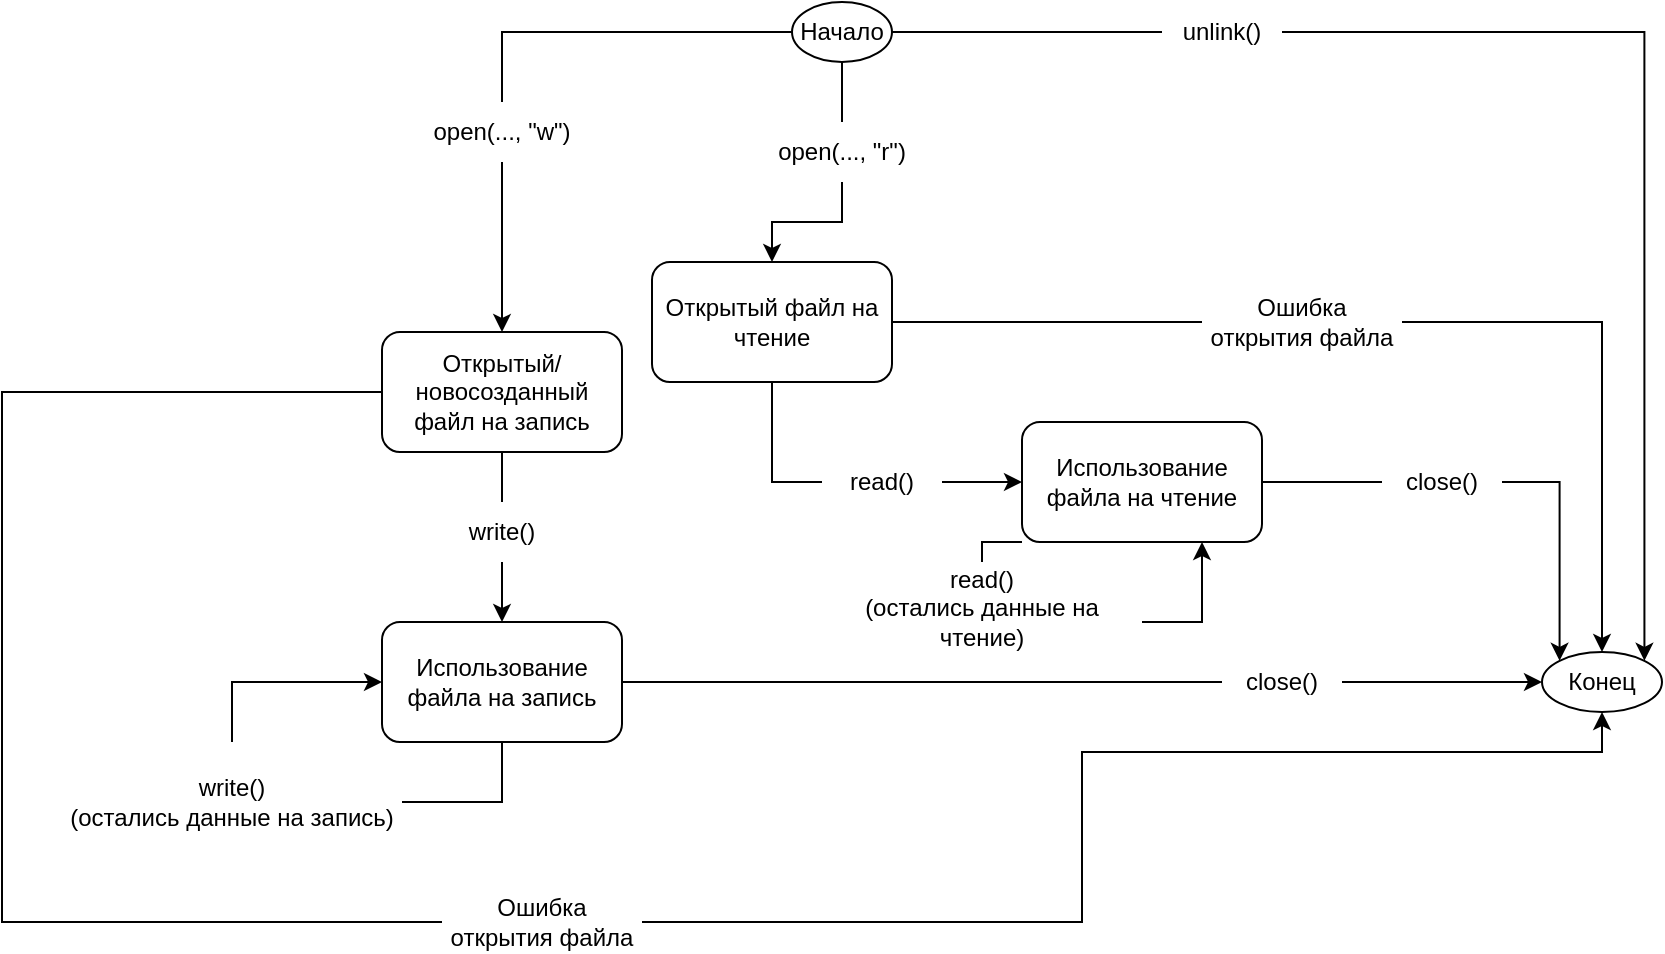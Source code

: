 <mxfile version="16.5.1" type="device"><diagram id="kgpKYQtTHZ0yAKxKKP6v" name="Page-1"><mxGraphModel dx="1432" dy="1697" grid="1" gridSize="10" guides="1" tooltips="1" connect="1" arrows="1" fold="1" page="1" pageScale="1" pageWidth="850" pageHeight="1100" math="0" shadow="0"><root><mxCell id="0"/><mxCell id="1" parent="0"/><mxCell id="irt6wFTZOJMeJBy3_8DU-4" style="edgeStyle=orthogonalEdgeStyle;rounded=0;orthogonalLoop=1;jettySize=auto;html=1;entryX=0.5;entryY=0;entryDx=0;entryDy=0;startArrow=none;" parent="1" source="irt6wFTZOJMeJBy3_8DU-12" target="irt6wFTZOJMeJBy3_8DU-3" edge="1"><mxGeometry relative="1" as="geometry"/></mxCell><mxCell id="irt6wFTZOJMeJBy3_8DU-18" style="edgeStyle=orthogonalEdgeStyle;rounded=0;orthogonalLoop=1;jettySize=auto;html=1;startArrow=none;" parent="1" source="irt6wFTZOJMeJBy3_8DU-20" target="irt6wFTZOJMeJBy3_8DU-9" edge="1"><mxGeometry relative="1" as="geometry"/></mxCell><mxCell id="QrYI_Gkfv_stZ8Atf3L9-14" style="edgeStyle=orthogonalEdgeStyle;rounded=0;orthogonalLoop=1;jettySize=auto;html=1;exitX=1;exitY=0.5;exitDx=0;exitDy=0;entryX=0;entryY=0.5;entryDx=0;entryDy=0;endArrow=classic;endFill=1;startArrow=none;" parent="1" source="QrYI_Gkfv_stZ8Atf3L9-17" target="QrYI_Gkfv_stZ8Atf3L9-9" edge="1"><mxGeometry relative="1" as="geometry"/></mxCell><mxCell id="QrYI_Gkfv_stZ8Atf3L9-29" style="edgeStyle=orthogonalEdgeStyle;rounded=0;orthogonalLoop=1;jettySize=auto;html=1;endArrow=classic;endFill=1;entryX=0.5;entryY=1;entryDx=0;entryDy=0;startArrow=none;" parent="1" source="QrYI_Gkfv_stZ8Atf3L9-32" target="irt6wFTZOJMeJBy3_8DU-9" edge="1"><mxGeometry relative="1" as="geometry"><mxPoint x="10" y="260" as="targetPoint"/><Array as="points"><mxPoint x="30" y="560"/><mxPoint x="30" y="475"/><mxPoint x="290" y="475"/></Array></mxGeometry></mxCell><mxCell id="irt6wFTZOJMeJBy3_8DU-2" value="Открытый/новосозданный файл на запись" style="rounded=1;whiteSpace=wrap;html=1;" parent="1" vertex="1"><mxGeometry x="-320" y="265" width="120" height="60" as="geometry"/></mxCell><mxCell id="irt6wFTZOJMeJBy3_8DU-17" style="edgeStyle=orthogonalEdgeStyle;rounded=0;orthogonalLoop=1;jettySize=auto;html=1;entryX=0;entryY=0.5;entryDx=0;entryDy=0;startArrow=none;" parent="1" source="irt6wFTZOJMeJBy3_8DU-19" target="irt6wFTZOJMeJBy3_8DU-9" edge="1"><mxGeometry relative="1" as="geometry"/></mxCell><mxCell id="QrYI_Gkfv_stZ8Atf3L9-7" style="edgeStyle=orthogonalEdgeStyle;rounded=0;orthogonalLoop=1;jettySize=auto;html=1;exitX=0.5;exitY=1;exitDx=0;exitDy=0;entryX=1;entryY=0.5;entryDx=0;entryDy=0;endArrow=none;endFill=0;" parent="1" source="irt6wFTZOJMeJBy3_8DU-3" target="irt6wFTZOJMeJBy3_8DU-15" edge="1"><mxGeometry relative="1" as="geometry"/></mxCell><mxCell id="irt6wFTZOJMeJBy3_8DU-3" value="Использование файла на запись" style="rounded=1;whiteSpace=wrap;html=1;" parent="1" vertex="1"><mxGeometry x="-320" y="410" width="120" height="60" as="geometry"/></mxCell><mxCell id="irt6wFTZOJMeJBy3_8DU-8" style="edgeStyle=orthogonalEdgeStyle;rounded=0;orthogonalLoop=1;jettySize=auto;html=1;startArrow=none;" parent="1" source="irt6wFTZOJMeJBy3_8DU-11" target="irt6wFTZOJMeJBy3_8DU-2" edge="1"><mxGeometry relative="1" as="geometry"/></mxCell><mxCell id="QrYI_Gkfv_stZ8Atf3L9-24" style="edgeStyle=orthogonalEdgeStyle;rounded=0;orthogonalLoop=1;jettySize=auto;html=1;entryX=1;entryY=0;entryDx=0;entryDy=0;endArrow=classic;endFill=1;startArrow=none;" parent="1" source="QrYI_Gkfv_stZ8Atf3L9-25" target="irt6wFTZOJMeJBy3_8DU-9" edge="1"><mxGeometry relative="1" as="geometry"/></mxCell><mxCell id="QrYI_Gkfv_stZ8Atf3L9-28" style="edgeStyle=orthogonalEdgeStyle;rounded=0;orthogonalLoop=1;jettySize=auto;html=1;entryX=0.5;entryY=0;entryDx=0;entryDy=0;endArrow=classic;endFill=1;startArrow=none;" parent="1" source="QrYI_Gkfv_stZ8Atf3L9-38" target="QrYI_Gkfv_stZ8Atf3L9-27" edge="1"><mxGeometry relative="1" as="geometry"/></mxCell><mxCell id="irt6wFTZOJMeJBy3_8DU-7" value="Начало" style="ellipse;whiteSpace=wrap;html=1;" parent="1" vertex="1"><mxGeometry x="-115" y="100" width="50" height="30" as="geometry"/></mxCell><mxCell id="irt6wFTZOJMeJBy3_8DU-9" value="Конец" style="ellipse;whiteSpace=wrap;html=1;" parent="1" vertex="1"><mxGeometry x="260" y="425" width="60" height="30" as="geometry"/></mxCell><mxCell id="irt6wFTZOJMeJBy3_8DU-20" value="Ошибка открытия файла" style="text;html=1;strokeColor=none;fillColor=none;align=center;verticalAlign=middle;whiteSpace=wrap;rounded=0;" parent="1" vertex="1"><mxGeometry x="90" y="245" width="100" height="30" as="geometry"/></mxCell><mxCell id="QrYI_Gkfv_stZ8Atf3L9-1" value="" style="edgeStyle=orthogonalEdgeStyle;rounded=0;orthogonalLoop=1;jettySize=auto;html=1;endArrow=none;entryX=0;entryY=0.5;entryDx=0;entryDy=0;" parent="1" source="QrYI_Gkfv_stZ8Atf3L9-27" target="irt6wFTZOJMeJBy3_8DU-20" edge="1"><mxGeometry relative="1" as="geometry"><mxPoint x="-30" y="290" as="sourcePoint"/><mxPoint x="340" y="425" as="targetPoint"/></mxGeometry></mxCell><mxCell id="irt6wFTZOJMeJBy3_8DU-19" value="close()" style="text;html=1;strokeColor=none;fillColor=none;align=center;verticalAlign=middle;whiteSpace=wrap;rounded=0;" parent="1" vertex="1"><mxGeometry x="100" y="425" width="60" height="30" as="geometry"/></mxCell><mxCell id="QrYI_Gkfv_stZ8Atf3L9-2" value="" style="edgeStyle=orthogonalEdgeStyle;rounded=0;orthogonalLoop=1;jettySize=auto;html=1;entryX=0;entryY=0.5;entryDx=0;entryDy=0;endArrow=none;" parent="1" source="irt6wFTZOJMeJBy3_8DU-3" target="irt6wFTZOJMeJBy3_8DU-19" edge="1"><mxGeometry relative="1" as="geometry"><mxPoint x="-30" y="440" as="sourcePoint"/><mxPoint x="310" y="440" as="targetPoint"/></mxGeometry></mxCell><mxCell id="QrYI_Gkfv_stZ8Atf3L9-8" style="edgeStyle=orthogonalEdgeStyle;rounded=0;orthogonalLoop=1;jettySize=auto;html=1;exitX=0.5;exitY=0;exitDx=0;exitDy=0;entryX=0;entryY=0.5;entryDx=0;entryDy=0;" parent="1" source="irt6wFTZOJMeJBy3_8DU-15" target="irt6wFTZOJMeJBy3_8DU-3" edge="1"><mxGeometry relative="1" as="geometry"/></mxCell><mxCell id="irt6wFTZOJMeJBy3_8DU-15" value="write()&lt;br&gt;(остались данные на запись)" style="text;html=1;strokeColor=none;fillColor=none;align=center;verticalAlign=middle;whiteSpace=wrap;rounded=0;" parent="1" vertex="1"><mxGeometry x="-480" y="470" width="170" height="60" as="geometry"/></mxCell><mxCell id="QrYI_Gkfv_stZ8Atf3L9-19" style="edgeStyle=orthogonalEdgeStyle;rounded=0;orthogonalLoop=1;jettySize=auto;html=1;endArrow=classic;endFill=1;entryX=0;entryY=0;entryDx=0;entryDy=0;startArrow=none;" parent="1" source="QrYI_Gkfv_stZ8Atf3L9-21" target="irt6wFTZOJMeJBy3_8DU-9" edge="1"><mxGeometry relative="1" as="geometry"><mxPoint x="80" y="440" as="targetPoint"/></mxGeometry></mxCell><mxCell id="QrYI_Gkfv_stZ8Atf3L9-36" style="edgeStyle=orthogonalEdgeStyle;rounded=0;orthogonalLoop=1;jettySize=auto;html=1;exitX=0;exitY=1;exitDx=0;exitDy=0;entryX=0.5;entryY=0;entryDx=0;entryDy=0;endArrow=none;endFill=0;" parent="1" source="QrYI_Gkfv_stZ8Atf3L9-9" target="QrYI_Gkfv_stZ8Atf3L9-35" edge="1"><mxGeometry relative="1" as="geometry"/></mxCell><mxCell id="QrYI_Gkfv_stZ8Atf3L9-9" value="Использование файла на чтение" style="rounded=1;whiteSpace=wrap;html=1;" parent="1" vertex="1"><mxGeometry y="310" width="120" height="60" as="geometry"/></mxCell><mxCell id="irt6wFTZOJMeJBy3_8DU-11" value="open(..., &quot;w&quot;)" style="text;html=1;strokeColor=none;fillColor=none;align=center;verticalAlign=middle;whiteSpace=wrap;rounded=0;" parent="1" vertex="1"><mxGeometry x="-300" y="150" width="80" height="30" as="geometry"/></mxCell><mxCell id="QrYI_Gkfv_stZ8Atf3L9-15" value="" style="edgeStyle=orthogonalEdgeStyle;rounded=0;orthogonalLoop=1;jettySize=auto;html=1;endArrow=none;" parent="1" source="irt6wFTZOJMeJBy3_8DU-7" target="irt6wFTZOJMeJBy3_8DU-11" edge="1"><mxGeometry relative="1" as="geometry"><mxPoint x="-90" y="180" as="sourcePoint"/><mxPoint x="-90" y="260" as="targetPoint"/></mxGeometry></mxCell><mxCell id="irt6wFTZOJMeJBy3_8DU-12" value="write()" style="text;html=1;strokeColor=none;fillColor=none;align=center;verticalAlign=middle;whiteSpace=wrap;rounded=0;" parent="1" vertex="1"><mxGeometry x="-290" y="350" width="60" height="30" as="geometry"/></mxCell><mxCell id="QrYI_Gkfv_stZ8Atf3L9-16" value="" style="edgeStyle=orthogonalEdgeStyle;rounded=0;orthogonalLoop=1;jettySize=auto;html=1;entryX=0.5;entryY=0;entryDx=0;entryDy=0;endArrow=none;exitX=0.25;exitY=1;exitDx=0;exitDy=0;" parent="1" source="irt6wFTZOJMeJBy3_8DU-2" target="irt6wFTZOJMeJBy3_8DU-12" edge="1"><mxGeometry relative="1" as="geometry"><mxPoint x="-90" y="320" as="sourcePoint"/><mxPoint x="-90" y="410" as="targetPoint"/></mxGeometry></mxCell><mxCell id="QrYI_Gkfv_stZ8Atf3L9-17" value="read()" style="text;html=1;strokeColor=none;fillColor=none;align=center;verticalAlign=middle;whiteSpace=wrap;rounded=0;" parent="1" vertex="1"><mxGeometry x="-100" y="325" width="60" height="30" as="geometry"/></mxCell><mxCell id="QrYI_Gkfv_stZ8Atf3L9-18" value="" style="edgeStyle=orthogonalEdgeStyle;rounded=0;orthogonalLoop=1;jettySize=auto;html=1;exitX=0.5;exitY=1;exitDx=0;exitDy=0;entryX=0;entryY=0.5;entryDx=0;entryDy=0;endArrow=none;endFill=1;" parent="1" source="QrYI_Gkfv_stZ8Atf3L9-27" target="QrYI_Gkfv_stZ8Atf3L9-17" edge="1"><mxGeometry relative="1" as="geometry"><mxPoint x="-30" y="290" as="sourcePoint"/><mxPoint x="40" y="290" as="targetPoint"/></mxGeometry></mxCell><mxCell id="QrYI_Gkfv_stZ8Atf3L9-21" value="close()" style="text;html=1;strokeColor=none;fillColor=none;align=center;verticalAlign=middle;whiteSpace=wrap;rounded=0;" parent="1" vertex="1"><mxGeometry x="180" y="325" width="60" height="30" as="geometry"/></mxCell><mxCell id="QrYI_Gkfv_stZ8Atf3L9-22" value="" style="edgeStyle=orthogonalEdgeStyle;rounded=0;orthogonalLoop=1;jettySize=auto;html=1;endArrow=none;endFill=1;entryX=0;entryY=0.5;entryDx=0;entryDy=0;" parent="1" source="QrYI_Gkfv_stZ8Atf3L9-9" target="QrYI_Gkfv_stZ8Atf3L9-21" edge="1"><mxGeometry relative="1" as="geometry"><mxPoint x="180" y="290" as="sourcePoint"/><mxPoint x="200" y="290" as="targetPoint"/></mxGeometry></mxCell><mxCell id="QrYI_Gkfv_stZ8Atf3L9-25" value="unlink()" style="text;html=1;strokeColor=none;fillColor=none;align=center;verticalAlign=middle;whiteSpace=wrap;rounded=0;" parent="1" vertex="1"><mxGeometry x="70" y="100" width="60" height="30" as="geometry"/></mxCell><mxCell id="QrYI_Gkfv_stZ8Atf3L9-26" value="" style="edgeStyle=orthogonalEdgeStyle;rounded=0;orthogonalLoop=1;jettySize=auto;html=1;entryX=0;entryY=0.5;entryDx=0;entryDy=0;endArrow=none;endFill=1;" parent="1" source="irt6wFTZOJMeJBy3_8DU-7" target="QrYI_Gkfv_stZ8Atf3L9-25" edge="1"><mxGeometry relative="1" as="geometry"><mxPoint x="-65" y="115" as="sourcePoint"/><mxPoint x="311.213" y="429.393" as="targetPoint"/></mxGeometry></mxCell><mxCell id="QrYI_Gkfv_stZ8Atf3L9-27" value="Открытый файл на чтение" style="rounded=1;whiteSpace=wrap;html=1;" parent="1" vertex="1"><mxGeometry x="-185" y="230" width="120" height="60" as="geometry"/></mxCell><mxCell id="QrYI_Gkfv_stZ8Atf3L9-32" value="Ошибка открытия файла" style="text;html=1;strokeColor=none;fillColor=none;align=center;verticalAlign=middle;whiteSpace=wrap;rounded=0;" parent="1" vertex="1"><mxGeometry x="-290" y="545" width="100" height="30" as="geometry"/></mxCell><mxCell id="QrYI_Gkfv_stZ8Atf3L9-33" value="" style="edgeStyle=orthogonalEdgeStyle;rounded=0;orthogonalLoop=1;jettySize=auto;html=1;endArrow=none;endFill=1;entryX=0;entryY=0.5;entryDx=0;entryDy=0;" parent="1" source="irt6wFTZOJMeJBy3_8DU-2" target="QrYI_Gkfv_stZ8Atf3L9-32" edge="1"><mxGeometry relative="1" as="geometry"><mxPoint x="290" y="455" as="targetPoint"/><mxPoint x="-320" y="295" as="sourcePoint"/><Array as="points"><mxPoint x="-510" y="295"/><mxPoint x="-510" y="560"/></Array></mxGeometry></mxCell><mxCell id="QrYI_Gkfv_stZ8Atf3L9-37" style="edgeStyle=orthogonalEdgeStyle;rounded=0;orthogonalLoop=1;jettySize=auto;html=1;entryX=0.75;entryY=1;entryDx=0;entryDy=0;endArrow=classic;endFill=1;" parent="1" source="QrYI_Gkfv_stZ8Atf3L9-35" target="QrYI_Gkfv_stZ8Atf3L9-9" edge="1"><mxGeometry relative="1" as="geometry"><Array as="points"><mxPoint x="90" y="410"/></Array></mxGeometry></mxCell><mxCell id="QrYI_Gkfv_stZ8Atf3L9-35" value="read()&lt;br&gt;(остались данные на чтение)" style="text;html=1;strokeColor=none;fillColor=none;align=center;verticalAlign=middle;whiteSpace=wrap;rounded=0;" parent="1" vertex="1"><mxGeometry x="-100" y="380" width="160" height="45" as="geometry"/></mxCell><mxCell id="QrYI_Gkfv_stZ8Atf3L9-38" value="open(..., &quot;r&quot;)" style="text;html=1;strokeColor=none;fillColor=none;align=center;verticalAlign=middle;whiteSpace=wrap;rounded=0;" parent="1" vertex="1"><mxGeometry x="-135" y="160" width="90" height="30" as="geometry"/></mxCell><mxCell id="QrYI_Gkfv_stZ8Atf3L9-39" value="" style="edgeStyle=orthogonalEdgeStyle;rounded=0;orthogonalLoop=1;jettySize=auto;html=1;entryX=0.5;entryY=0;entryDx=0;entryDy=0;endArrow=none;endFill=1;" parent="1" source="irt6wFTZOJMeJBy3_8DU-7" target="QrYI_Gkfv_stZ8Atf3L9-38" edge="1"><mxGeometry relative="1" as="geometry"><mxPoint x="-90" y="130" as="sourcePoint"/><mxPoint x="-125" y="230" as="targetPoint"/></mxGeometry></mxCell></root></mxGraphModel></diagram></mxfile>